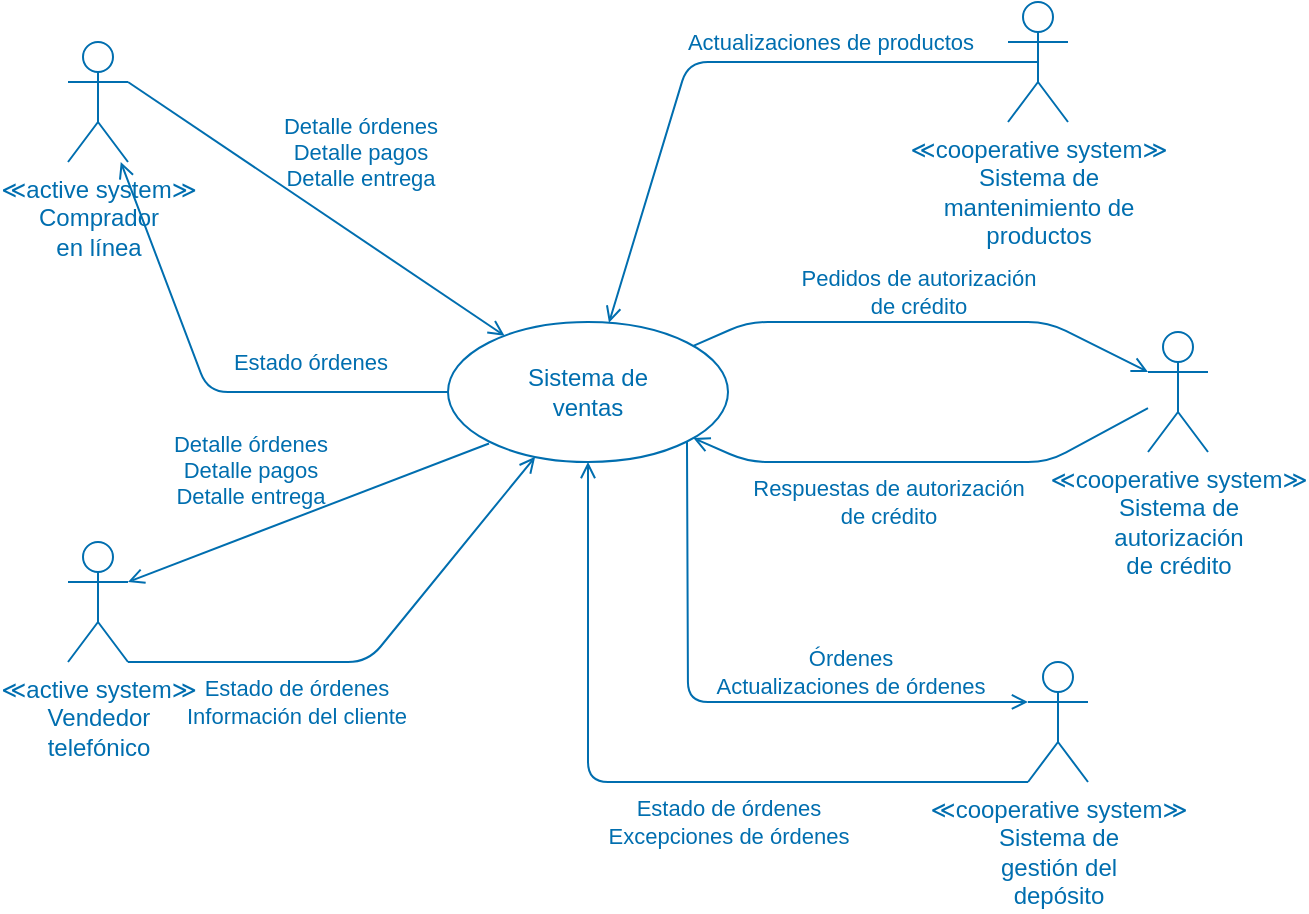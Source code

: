 <mxfile>
    <diagram id="Iu2R6_a1w64LbfTA9N5M" name="Page-1">
        <mxGraphModel dx="830" dy="544" grid="1" gridSize="10" guides="1" tooltips="1" connect="1" arrows="1" fold="1" page="1" pageScale="1" pageWidth="850" pageHeight="1100" math="0" shadow="0">
            <root>
                <mxCell id="0"/>
                <mxCell id="1" parent="0"/>
                <mxCell id="2" value="Pedidos de autorización&lt;br&gt;de crédito" style="html=1;endArrow=open;endFill=0;fillColor=#1ba1e2;strokeColor=#006EAF;fontColor=#006EAF;labelBackgroundColor=none;entryX=0;entryY=0.333;entryDx=0;entryDy=0;entryPerimeter=0;" parent="1" source="5" target="13" edge="1">
                    <mxGeometry x="-0.027" y="15" relative="1" as="geometry">
                        <mxPoint x="550" y="220" as="targetPoint"/>
                        <Array as="points">
                            <mxPoint x="430" y="200"/>
                            <mxPoint x="510" y="200"/>
                            <mxPoint x="580" y="200"/>
                        </Array>
                        <mxPoint as="offset"/>
                    </mxGeometry>
                </mxCell>
                <mxCell id="3" value="Detalle órdenes&lt;br&gt;Detalle pagos&lt;br&gt;Detalle entrega" style="html=1;entryX=1;entryY=0.333;entryDx=0;entryDy=0;entryPerimeter=0;endArrow=none;endFill=0;fillColor=#1ba1e2;strokeColor=#006EAF;fontColor=#006EAF;labelBackgroundColor=none;startArrow=open;startFill=0;" parent="1" source="5" target="9" edge="1">
                    <mxGeometry x="-0.016" y="-36" relative="1" as="geometry">
                        <mxPoint as="offset"/>
                    </mxGeometry>
                </mxCell>
                <mxCell id="5" value="Sistema de&lt;br&gt;ventas" style="ellipse;whiteSpace=wrap;html=1;fillColor=none;fontColor=#006EAF;strokeColor=#006EAF;" parent="1" vertex="1">
                    <mxGeometry x="280" y="200" width="140" height="70" as="geometry"/>
                </mxCell>
                <mxCell id="6" value="Estado de órdenes&lt;br&gt;Excepciones de órdenes" style="edgeStyle=none;html=1;endArrow=open;endFill=0;fillColor=#1ba1e2;strokeColor=#006EAF;fontColor=#006EAF;labelBackgroundColor=none;exitX=0;exitY=1;exitDx=0;exitDy=0;exitPerimeter=0;" parent="1" source="7" target="5" edge="1">
                    <mxGeometry x="-0.21" y="20" relative="1" as="geometry">
                        <mxPoint x="480" y="470" as="sourcePoint"/>
                        <Array as="points">
                            <mxPoint x="350" y="430"/>
                        </Array>
                        <mxPoint as="offset"/>
                    </mxGeometry>
                </mxCell>
                <mxCell id="7" value="&lt;span style=&quot;&quot;&gt;≪&lt;/span&gt;cooperative&lt;span style=&quot;&quot;&gt;&amp;nbsp;system≫&lt;br&gt;Sistema&amp;nbsp;de&lt;br&gt;gestión del&lt;br&gt;depósito&lt;/span&gt;" style="shape=umlActor;html=1;verticalLabelPosition=bottom;verticalAlign=top;align=center;fillColor=none;fontColor=#006EAF;strokeColor=#006EAF;labelBackgroundColor=none;" parent="1" vertex="1">
                    <mxGeometry x="570" y="370" width="30" height="60" as="geometry"/>
                </mxCell>
                <mxCell id="8" value="Estado órdenes" style="edgeStyle=none;html=1;endArrow=none;endFill=0;fillColor=#1ba1e2;strokeColor=#006EAF;fontColor=#006EAF;labelBackgroundColor=none;startArrow=open;startFill=0;" parent="1" source="9" target="5" edge="1">
                    <mxGeometry x="0.43" y="15" relative="1" as="geometry">
                        <Array as="points">
                            <mxPoint x="160" y="235"/>
                        </Array>
                        <mxPoint as="offset"/>
                    </mxGeometry>
                </mxCell>
                <mxCell id="9" value="&lt;span style=&quot;&quot;&gt;≪active system≫&lt;br&gt;&lt;/span&gt;Comprador&lt;br&gt;en línea" style="shape=umlActor;html=1;verticalLabelPosition=bottom;verticalAlign=top;align=center;fillColor=none;fontColor=#006EAF;strokeColor=#006EAF;labelBackgroundColor=none;" parent="1" vertex="1">
                    <mxGeometry x="90" y="60" width="30" height="60" as="geometry"/>
                </mxCell>
                <mxCell id="10" value="Actualizaciones de productos" style="html=1;endArrow=open;endFill=0;fillColor=#1ba1e2;strokeColor=#006EAF;fontColor=#006EAF;labelBackgroundColor=none;exitX=0.5;exitY=0.5;exitDx=0;exitDy=0;exitPerimeter=0;" parent="1" source="11" target="5" edge="1">
                    <mxGeometry x="-0.333" y="-10" relative="1" as="geometry">
                        <mxPoint x="505" y="120" as="sourcePoint"/>
                        <Array as="points">
                            <mxPoint x="400" y="70"/>
                        </Array>
                        <mxPoint as="offset"/>
                    </mxGeometry>
                </mxCell>
                <mxCell id="11" value="&lt;span style=&quot;&quot;&gt;≪cooperative system≫&lt;br&gt;Sistema de&lt;br&gt;mantenimiento de&lt;br&gt;productos&lt;/span&gt;" style="shape=umlActor;html=1;verticalLabelPosition=bottom;verticalAlign=top;align=center;fillColor=none;fontColor=#006EAF;strokeColor=#006EAF;labelBackgroundColor=none;" parent="1" vertex="1">
                    <mxGeometry x="560" y="40" width="30" height="60" as="geometry"/>
                </mxCell>
                <mxCell id="12" value="&lt;span style=&quot;&quot;&gt;≪active system≫&lt;br&gt;&lt;/span&gt;Vendedor&lt;br&gt;telefónico" style="shape=umlActor;html=1;verticalLabelPosition=bottom;verticalAlign=top;align=center;fillColor=none;fontColor=#006EAF;strokeColor=#006EAF;labelBackgroundColor=none;" parent="1" vertex="1">
                    <mxGeometry x="90" y="310" width="30" height="60" as="geometry"/>
                </mxCell>
                <mxCell id="13" value="&lt;span style=&quot;&quot;&gt;≪&lt;/span&gt;cooperative&lt;span style=&quot;&quot;&gt;&amp;nbsp;system≫&lt;br&gt;&lt;/span&gt;Sistema de&lt;br&gt;autorización&lt;br&gt;de crédito" style="shape=umlActor;html=1;verticalLabelPosition=bottom;verticalAlign=top;align=center;fillColor=none;fontColor=#006EAF;strokeColor=#006EAF;labelBackgroundColor=none;" parent="1" vertex="1">
                    <mxGeometry x="630" y="205" width="30" height="60" as="geometry"/>
                </mxCell>
                <mxCell id="15" value="Respuestas de autorización&lt;br&gt;de crédito" style="edgeStyle=none;html=1;endArrow=open;endFill=0;fillColor=#1ba1e2;strokeColor=#006EAF;fontColor=#006EAF;labelBackgroundColor=none;" parent="1" source="13" target="5" edge="1">
                    <mxGeometry x="0.156" y="20" relative="1" as="geometry">
                        <mxPoint x="500" y="390" as="sourcePoint"/>
                        <Array as="points">
                            <mxPoint x="580" y="270"/>
                            <mxPoint x="430" y="270"/>
                        </Array>
                        <mxPoint as="offset"/>
                        <mxPoint x="376.213" y="279.048" as="targetPoint"/>
                    </mxGeometry>
                </mxCell>
                <mxCell id="16" value="Órdenes&lt;br&gt;Actualizaciones de órdenes" style="html=1;endArrow=open;endFill=0;fillColor=#1ba1e2;strokeColor=#006EAF;fontColor=#006EAF;labelBackgroundColor=none;entryX=0;entryY=0.333;entryDx=0;entryDy=0;entryPerimeter=0;exitX=1;exitY=1;exitDx=0;exitDy=0;" parent="1" source="5" target="7" edge="1">
                    <mxGeometry x="0.405" y="15" relative="1" as="geometry">
                        <mxPoint x="500" y="390" as="targetPoint"/>
                        <Array as="points">
                            <mxPoint x="400" y="390"/>
                        </Array>
                        <mxPoint as="offset"/>
                        <mxPoint x="421.01" y="227.841" as="sourcePoint"/>
                    </mxGeometry>
                </mxCell>
                <mxCell id="18" value="Detalle órdenes&lt;br&gt;Detalle pagos&lt;br&gt;Detalle entrega" style="html=1;endArrow=none;endFill=0;fillColor=#1ba1e2;strokeColor=#006EAF;fontColor=#006EAF;labelBackgroundColor=none;entryX=0;entryY=1;entryDx=0;entryDy=0;exitX=1;exitY=0.333;exitDx=0;exitDy=0;exitPerimeter=0;startArrow=open;startFill=0;" parent="1" source="12" edge="1">
                    <mxGeometry x="-0.205" y="30" relative="1" as="geometry">
                        <mxPoint x="70" y="331" as="sourcePoint"/>
                        <mxPoint as="offset"/>
                        <mxPoint x="300.503" y="260.749" as="targetPoint"/>
                    </mxGeometry>
                </mxCell>
                <mxCell id="21" value="Estado de órdenes&lt;br&gt;Información del cliente" style="html=1;endArrow=none;endFill=0;fillColor=#1ba1e2;strokeColor=#006EAF;fontColor=#006EAF;labelBackgroundColor=none;entryX=1;entryY=1;entryDx=0;entryDy=0;entryPerimeter=0;startArrow=open;startFill=0;" parent="1" source="5" target="12" edge="1">
                    <mxGeometry x="0.334" y="20" relative="1" as="geometry">
                        <mxPoint x="330.5" y="550.25" as="targetPoint"/>
                        <Array as="points">
                            <mxPoint x="240" y="370"/>
                        </Array>
                        <mxPoint as="offset"/>
                        <mxPoint x="159.997" y="419.999" as="sourcePoint"/>
                    </mxGeometry>
                </mxCell>
            </root>
        </mxGraphModel>
    </diagram>
</mxfile>
